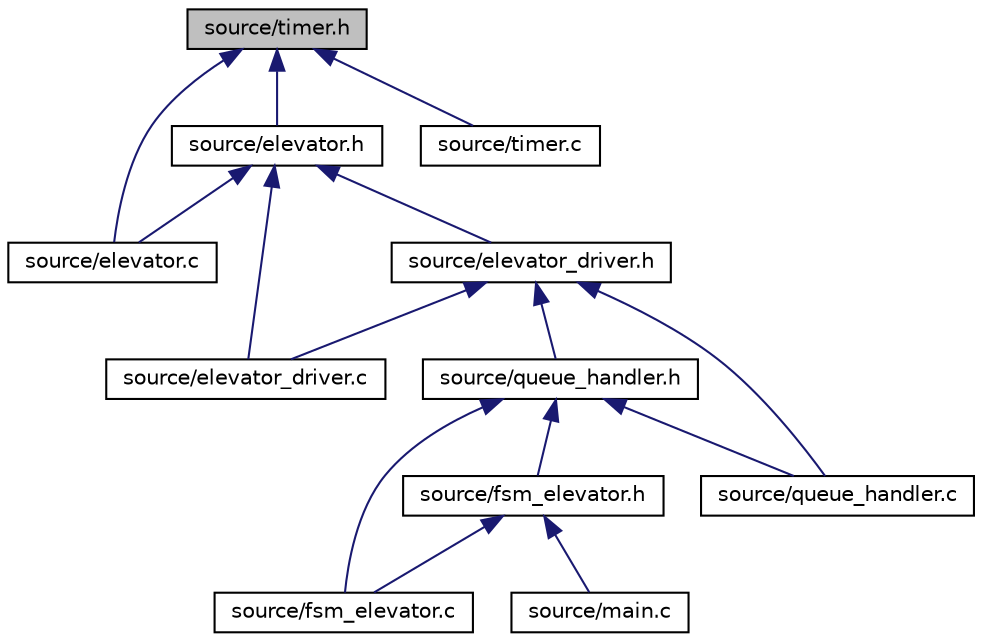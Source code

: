 digraph "source/timer.h"
{
  edge [fontname="Helvetica",fontsize="10",labelfontname="Helvetica",labelfontsize="10"];
  node [fontname="Helvetica",fontsize="10",shape=record];
  Node3 [label="source/timer.h",height=0.2,width=0.4,color="black", fillcolor="grey75", style="filled", fontcolor="black"];
  Node3 -> Node4 [dir="back",color="midnightblue",fontsize="10",style="solid",fontname="Helvetica"];
  Node4 [label="source/elevator.c",height=0.2,width=0.4,color="black", fillcolor="white", style="filled",URL="$elevator_8c_source.html"];
  Node3 -> Node5 [dir="back",color="midnightblue",fontsize="10",style="solid",fontname="Helvetica"];
  Node5 [label="source/elevator.h",height=0.2,width=0.4,color="black", fillcolor="white", style="filled",URL="$elevator_8h.html",tooltip="File that contains the elevator struct and basic elevator functions. "];
  Node5 -> Node4 [dir="back",color="midnightblue",fontsize="10",style="solid",fontname="Helvetica"];
  Node5 -> Node6 [dir="back",color="midnightblue",fontsize="10",style="solid",fontname="Helvetica"];
  Node6 [label="source/elevator_driver.c",height=0.2,width=0.4,color="black", fillcolor="white", style="filled",URL="$elevator__driver_8c_source.html"];
  Node5 -> Node7 [dir="back",color="midnightblue",fontsize="10",style="solid",fontname="Helvetica"];
  Node7 [label="source/elevator_driver.h",height=0.2,width=0.4,color="black", fillcolor="white", style="filled",URL="$elevator__driver_8h.html",tooltip="File that contains the functions needed for driving the elevator and getting information from the dif..."];
  Node7 -> Node6 [dir="back",color="midnightblue",fontsize="10",style="solid",fontname="Helvetica"];
  Node7 -> Node8 [dir="back",color="midnightblue",fontsize="10",style="solid",fontname="Helvetica"];
  Node8 [label="source/queue_handler.h",height=0.2,width=0.4,color="black", fillcolor="white", style="filled",URL="$queue__handler_8h.html",tooltip="File that contains all the different function that performs operations on the queue matrix..."];
  Node8 -> Node9 [dir="back",color="midnightblue",fontsize="10",style="solid",fontname="Helvetica"];
  Node9 [label="source/fsm_elevator.c",height=0.2,width=0.4,color="black", fillcolor="white", style="filled",URL="$fsm__elevator_8c_source.html"];
  Node8 -> Node10 [dir="back",color="midnightblue",fontsize="10",style="solid",fontname="Helvetica"];
  Node10 [label="source/fsm_elevator.h",height=0.2,width=0.4,color="black", fillcolor="white", style="filled",URL="$fsm__elevator_8h.html",tooltip="File that contains the functions deciding what the elevator should do in the differnt states..."];
  Node10 -> Node9 [dir="back",color="midnightblue",fontsize="10",style="solid",fontname="Helvetica"];
  Node10 -> Node11 [dir="back",color="midnightblue",fontsize="10",style="solid",fontname="Helvetica"];
  Node11 [label="source/main.c",height=0.2,width=0.4,color="black", fillcolor="white", style="filled",URL="$main_8c_source.html"];
  Node8 -> Node12 [dir="back",color="midnightblue",fontsize="10",style="solid",fontname="Helvetica"];
  Node12 [label="source/queue_handler.c",height=0.2,width=0.4,color="black", fillcolor="white", style="filled",URL="$queue__handler_8c_source.html"];
  Node7 -> Node12 [dir="back",color="midnightblue",fontsize="10",style="solid",fontname="Helvetica"];
  Node3 -> Node13 [dir="back",color="midnightblue",fontsize="10",style="solid",fontname="Helvetica"];
  Node13 [label="source/timer.c",height=0.2,width=0.4,color="black", fillcolor="white", style="filled",URL="$timer_8c_source.html"];
}
